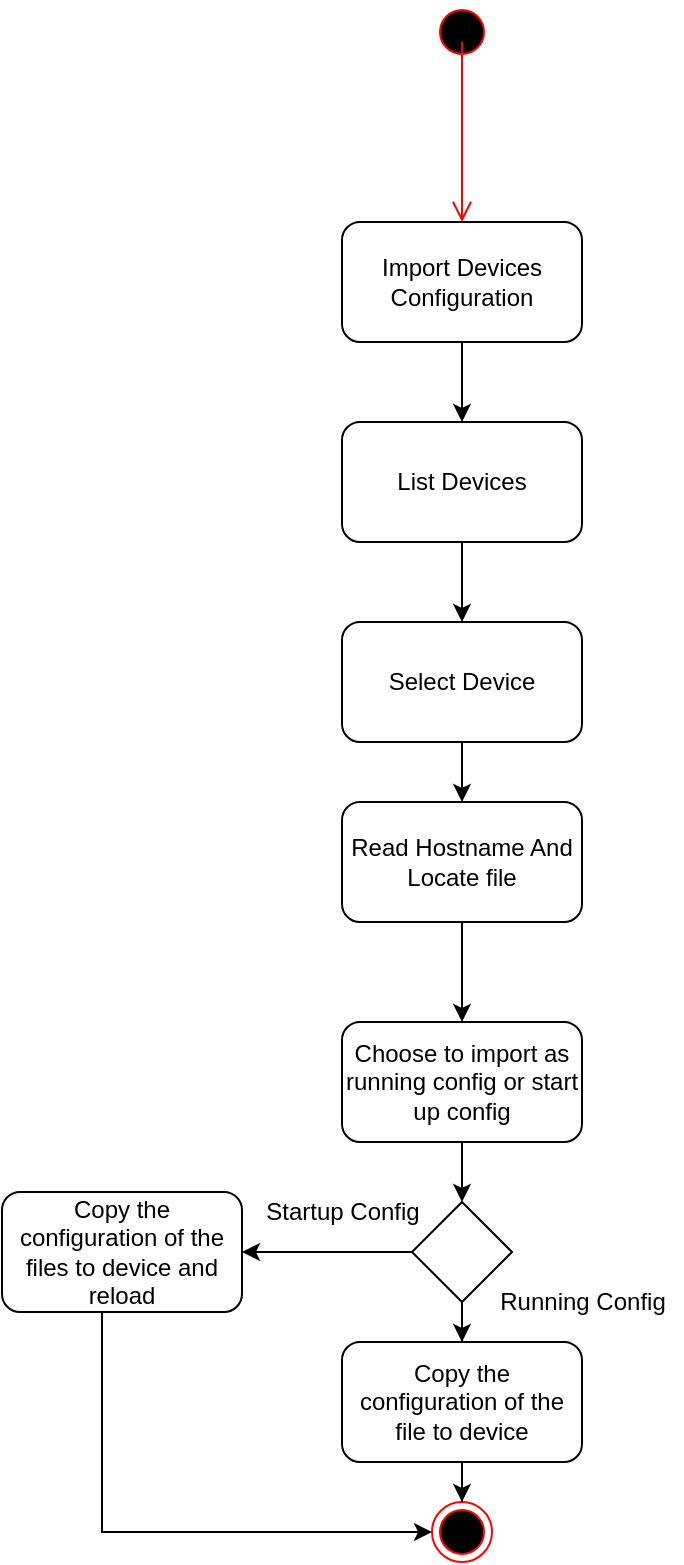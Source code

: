 <mxfile version="12.4.7" type="device"><diagram name="Page-1" id="e7e014a7-5840-1c2e-5031-d8a46d1fe8dd"><mxGraphModel dx="1108" dy="479" grid="1" gridSize="10" guides="1" tooltips="1" connect="1" arrows="1" fold="1" page="1" pageScale="1" pageWidth="1169" pageHeight="826" background="#ffffff" math="0" shadow="0"><root><mxCell id="0"/><mxCell id="1" parent="0"/><mxCell id="ffG6tdyZV_DncWVKfaJ--44" value="" style="ellipse;html=1;shape=startState;fillColor=#000000;strokeColor=#ff0000;" vertex="1" parent="1"><mxGeometry x="435" y="60" width="30" height="30" as="geometry"/></mxCell><mxCell id="ffG6tdyZV_DncWVKfaJ--45" value="" style="edgeStyle=orthogonalEdgeStyle;html=1;verticalAlign=bottom;endArrow=open;endSize=8;strokeColor=#ff0000;" edge="1" parent="1"><mxGeometry relative="1" as="geometry"><mxPoint x="450" y="170" as="targetPoint"/><mxPoint x="450" y="80" as="sourcePoint"/></mxGeometry></mxCell><mxCell id="ffG6tdyZV_DncWVKfaJ--139" value="" style="ellipse;html=1;shape=endState;fillColor=#000000;strokeColor=#ff0000;" vertex="1" parent="1"><mxGeometry x="435" y="810" width="30" height="30" as="geometry"/></mxCell><mxCell id="ffG6tdyZV_DncWVKfaJ--192" style="edgeStyle=orthogonalEdgeStyle;rounded=0;orthogonalLoop=1;jettySize=auto;html=1;entryX=0.5;entryY=0;entryDx=0;entryDy=0;" edge="1" parent="1" source="ffG6tdyZV_DncWVKfaJ--191" target="ffG6tdyZV_DncWVKfaJ--193"><mxGeometry relative="1" as="geometry"><mxPoint x="450" y="290" as="targetPoint"/></mxGeometry></mxCell><mxCell id="ffG6tdyZV_DncWVKfaJ--191" value="Import Devices Configuration" style="rounded=1;whiteSpace=wrap;html=1;" vertex="1" parent="1"><mxGeometry x="390" y="170" width="120" height="60" as="geometry"/></mxCell><mxCell id="ffG6tdyZV_DncWVKfaJ--195" value="" style="edgeStyle=orthogonalEdgeStyle;rounded=0;orthogonalLoop=1;jettySize=auto;html=1;" edge="1" parent="1" source="ffG6tdyZV_DncWVKfaJ--193" target="ffG6tdyZV_DncWVKfaJ--194"><mxGeometry relative="1" as="geometry"/></mxCell><mxCell id="ffG6tdyZV_DncWVKfaJ--193" value="List Devices" style="rounded=1;whiteSpace=wrap;html=1;" vertex="1" parent="1"><mxGeometry x="390" y="270" width="120" height="60" as="geometry"/></mxCell><mxCell id="ffG6tdyZV_DncWVKfaJ--196" style="edgeStyle=orthogonalEdgeStyle;rounded=0;orthogonalLoop=1;jettySize=auto;html=1;entryX=0.5;entryY=0;entryDx=0;entryDy=0;" edge="1" parent="1" source="ffG6tdyZV_DncWVKfaJ--194" target="ffG6tdyZV_DncWVKfaJ--197"><mxGeometry relative="1" as="geometry"><mxPoint x="450" y="490" as="targetPoint"/></mxGeometry></mxCell><mxCell id="ffG6tdyZV_DncWVKfaJ--194" value="Select Device" style="rounded=1;whiteSpace=wrap;html=1;" vertex="1" parent="1"><mxGeometry x="390" y="370" width="120" height="60" as="geometry"/></mxCell><mxCell id="ffG6tdyZV_DncWVKfaJ--198" style="edgeStyle=orthogonalEdgeStyle;rounded=0;orthogonalLoop=1;jettySize=auto;html=1;" edge="1" parent="1" source="ffG6tdyZV_DncWVKfaJ--197"><mxGeometry relative="1" as="geometry"><mxPoint x="450" y="570" as="targetPoint"/></mxGeometry></mxCell><mxCell id="ffG6tdyZV_DncWVKfaJ--197" value="Read Hostname And Locate file" style="rounded=1;whiteSpace=wrap;html=1;" vertex="1" parent="1"><mxGeometry x="390" y="460" width="120" height="60" as="geometry"/></mxCell><mxCell id="ffG6tdyZV_DncWVKfaJ--202" style="edgeStyle=orthogonalEdgeStyle;rounded=0;orthogonalLoop=1;jettySize=auto;html=1;entryX=0.5;entryY=0;entryDx=0;entryDy=0;" edge="1" parent="1" source="ffG6tdyZV_DncWVKfaJ--199" target="ffG6tdyZV_DncWVKfaJ--201"><mxGeometry relative="1" as="geometry"/></mxCell><mxCell id="ffG6tdyZV_DncWVKfaJ--199" value="Choose to import as running config or start up config" style="rounded=1;whiteSpace=wrap;html=1;" vertex="1" parent="1"><mxGeometry x="390" y="570" width="120" height="60" as="geometry"/></mxCell><mxCell id="ffG6tdyZV_DncWVKfaJ--205" style="edgeStyle=orthogonalEdgeStyle;rounded=0;orthogonalLoop=1;jettySize=auto;html=1;entryX=0.5;entryY=0;entryDx=0;entryDy=0;" edge="1" parent="1" source="ffG6tdyZV_DncWVKfaJ--201" target="ffG6tdyZV_DncWVKfaJ--204"><mxGeometry relative="1" as="geometry"/></mxCell><mxCell id="ffG6tdyZV_DncWVKfaJ--206" style="edgeStyle=orthogonalEdgeStyle;rounded=0;orthogonalLoop=1;jettySize=auto;html=1;" edge="1" parent="1" source="ffG6tdyZV_DncWVKfaJ--201" target="ffG6tdyZV_DncWVKfaJ--203"><mxGeometry relative="1" as="geometry"/></mxCell><mxCell id="ffG6tdyZV_DncWVKfaJ--201" value="" style="rhombus;whiteSpace=wrap;html=1;" vertex="1" parent="1"><mxGeometry x="425" y="660" width="50" height="50" as="geometry"/></mxCell><mxCell id="ffG6tdyZV_DncWVKfaJ--207" style="edgeStyle=orthogonalEdgeStyle;rounded=0;orthogonalLoop=1;jettySize=auto;html=1;entryX=0;entryY=0.5;entryDx=0;entryDy=0;" edge="1" parent="1" source="ffG6tdyZV_DncWVKfaJ--203" target="ffG6tdyZV_DncWVKfaJ--139"><mxGeometry relative="1" as="geometry"><Array as="points"><mxPoint x="270" y="825"/></Array></mxGeometry></mxCell><mxCell id="ffG6tdyZV_DncWVKfaJ--203" value="Copy the configuration of the files to device and reload" style="rounded=1;whiteSpace=wrap;html=1;" vertex="1" parent="1"><mxGeometry x="220" y="655" width="120" height="60" as="geometry"/></mxCell><mxCell id="ffG6tdyZV_DncWVKfaJ--208" style="edgeStyle=orthogonalEdgeStyle;rounded=0;orthogonalLoop=1;jettySize=auto;html=1;entryX=0.5;entryY=0;entryDx=0;entryDy=0;" edge="1" parent="1" source="ffG6tdyZV_DncWVKfaJ--204" target="ffG6tdyZV_DncWVKfaJ--139"><mxGeometry relative="1" as="geometry"/></mxCell><mxCell id="ffG6tdyZV_DncWVKfaJ--204" value="Copy the configuration of the file to device" style="rounded=1;whiteSpace=wrap;html=1;" vertex="1" parent="1"><mxGeometry x="390" y="730" width="120" height="60" as="geometry"/></mxCell><mxCell id="ffG6tdyZV_DncWVKfaJ--210" value="Running Config" style="text;html=1;align=center;verticalAlign=middle;resizable=0;points=[];autosize=1;" vertex="1" parent="1"><mxGeometry x="460" y="700" width="100" height="20" as="geometry"/></mxCell><mxCell id="ffG6tdyZV_DncWVKfaJ--211" value="Startup Config" style="text;html=1;align=center;verticalAlign=middle;resizable=0;points=[];autosize=1;" vertex="1" parent="1"><mxGeometry x="345" y="655" width="90" height="20" as="geometry"/></mxCell></root></mxGraphModel></diagram></mxfile>